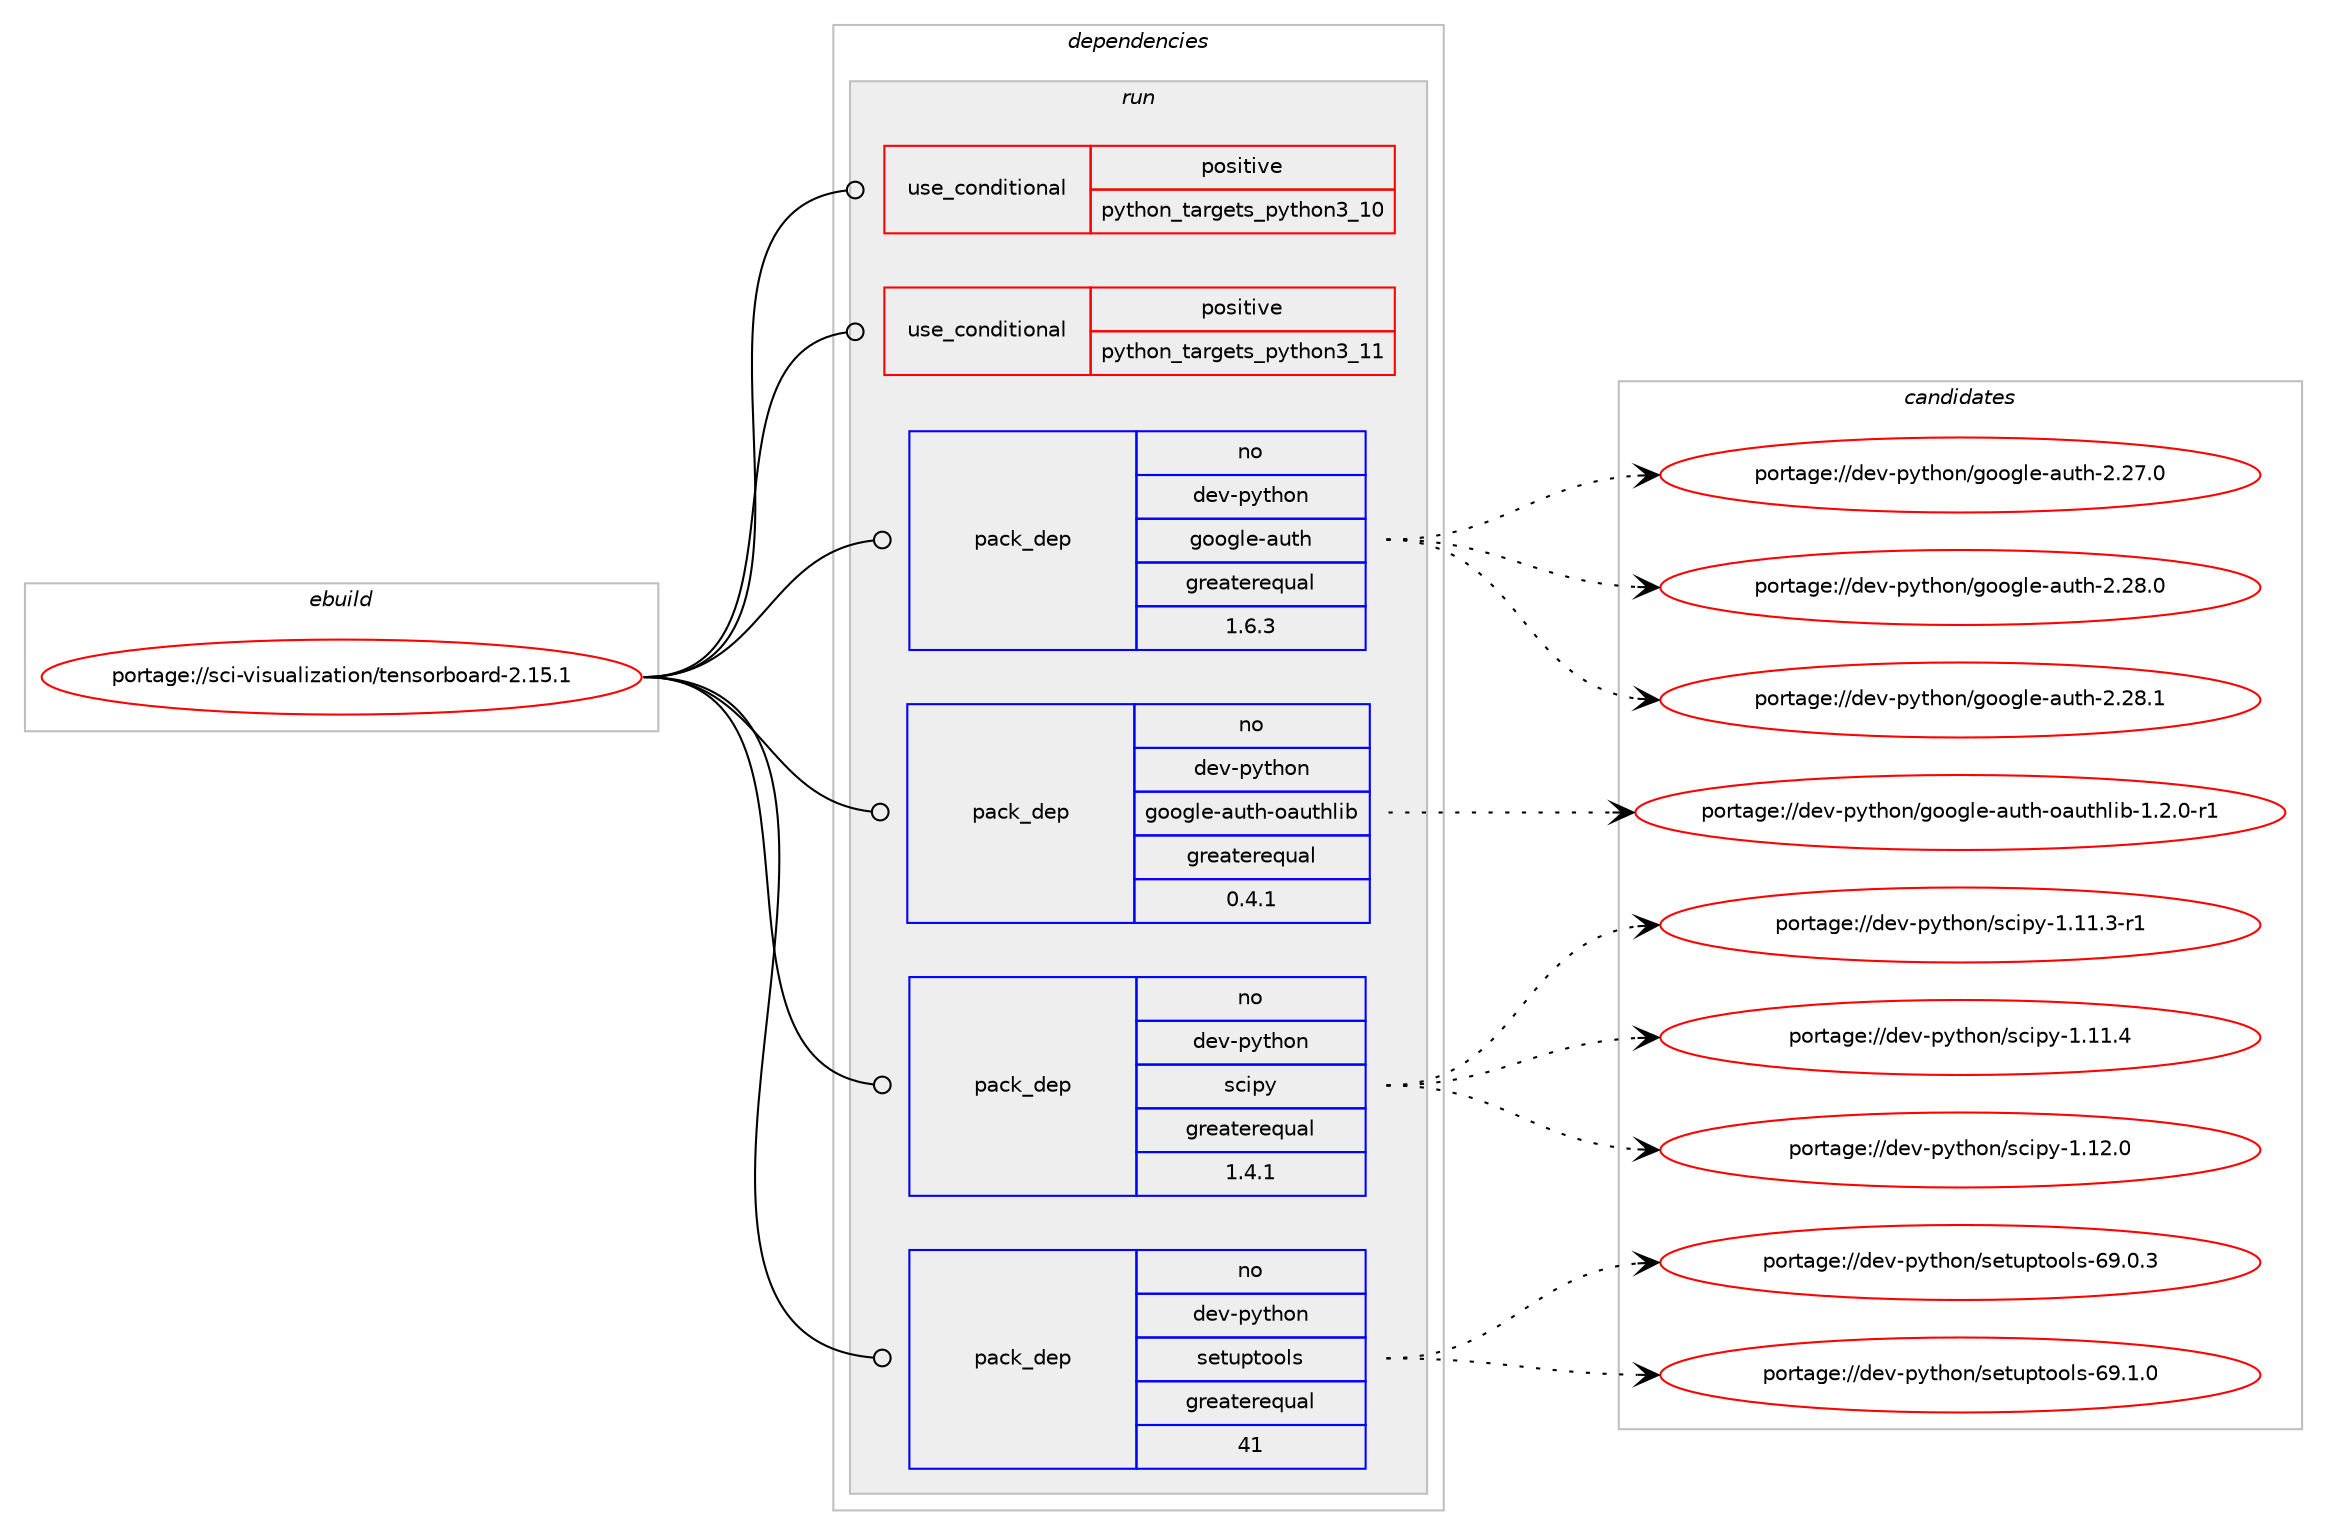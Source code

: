 digraph prolog {

# *************
# Graph options
# *************

newrank=true;
concentrate=true;
compound=true;
graph [rankdir=LR,fontname=Helvetica,fontsize=10,ranksep=1.5];#, ranksep=2.5, nodesep=0.2];
edge  [arrowhead=vee];
node  [fontname=Helvetica,fontsize=10];

# **********
# The ebuild
# **********

subgraph cluster_leftcol {
color=gray;
rank=same;
label=<<i>ebuild</i>>;
id [label="portage://sci-visualization/tensorboard-2.15.1", color=red, width=4, href="../sci-visualization/tensorboard-2.15.1.svg"];
}

# ****************
# The dependencies
# ****************

subgraph cluster_midcol {
color=gray;
label=<<i>dependencies</i>>;
subgraph cluster_compile {
fillcolor="#eeeeee";
style=filled;
label=<<i>compile</i>>;
}
subgraph cluster_compileandrun {
fillcolor="#eeeeee";
style=filled;
label=<<i>compile and run</i>>;
}
subgraph cluster_run {
fillcolor="#eeeeee";
style=filled;
label=<<i>run</i>>;
subgraph cond11785 {
dependency17253 [label=<<TABLE BORDER="0" CELLBORDER="1" CELLSPACING="0" CELLPADDING="4"><TR><TD ROWSPAN="3" CELLPADDING="10">use_conditional</TD></TR><TR><TD>positive</TD></TR><TR><TD>python_targets_python3_10</TD></TR></TABLE>>, shape=none, color=red];
# *** BEGIN UNKNOWN DEPENDENCY TYPE (TODO) ***
# dependency17253 -> package_dependency(portage://sci-visualization/tensorboard-2.15.1,run,no,dev-lang,python,none,[,,],[slot(3.10)],[])
# *** END UNKNOWN DEPENDENCY TYPE (TODO) ***

}
id:e -> dependency17253:w [weight=20,style="solid",arrowhead="odot"];
subgraph cond11786 {
dependency17254 [label=<<TABLE BORDER="0" CELLBORDER="1" CELLSPACING="0" CELLPADDING="4"><TR><TD ROWSPAN="3" CELLPADDING="10">use_conditional</TD></TR><TR><TD>positive</TD></TR><TR><TD>python_targets_python3_11</TD></TR></TABLE>>, shape=none, color=red];
# *** BEGIN UNKNOWN DEPENDENCY TYPE (TODO) ***
# dependency17254 -> package_dependency(portage://sci-visualization/tensorboard-2.15.1,run,no,dev-lang,python,none,[,,],[slot(3.11)],[])
# *** END UNKNOWN DEPENDENCY TYPE (TODO) ***

}
id:e -> dependency17254:w [weight=20,style="solid",arrowhead="odot"];
# *** BEGIN UNKNOWN DEPENDENCY TYPE (TODO) ***
# id -> package_dependency(portage://sci-visualization/tensorboard-2.15.1,run,no,dev-python,bleach,none,[,,],[],[use(optenable(python_targets_python3_10),negative),use(optenable(python_targets_python3_11),negative)])
# *** END UNKNOWN DEPENDENCY TYPE (TODO) ***

subgraph pack5297 {
dependency17255 [label=<<TABLE BORDER="0" CELLBORDER="1" CELLSPACING="0" CELLPADDING="4" WIDTH="220"><TR><TD ROWSPAN="6" CELLPADDING="30">pack_dep</TD></TR><TR><TD WIDTH="110">no</TD></TR><TR><TD>dev-python</TD></TR><TR><TD>google-auth</TD></TR><TR><TD>greaterequal</TD></TR><TR><TD>1.6.3</TD></TR></TABLE>>, shape=none, color=blue];
}
id:e -> dependency17255:w [weight=20,style="solid",arrowhead="odot"];
subgraph pack5298 {
dependency17256 [label=<<TABLE BORDER="0" CELLBORDER="1" CELLSPACING="0" CELLPADDING="4" WIDTH="220"><TR><TD ROWSPAN="6" CELLPADDING="30">pack_dep</TD></TR><TR><TD WIDTH="110">no</TD></TR><TR><TD>dev-python</TD></TR><TR><TD>google-auth-oauthlib</TD></TR><TR><TD>greaterequal</TD></TR><TR><TD>0.4.1</TD></TR></TABLE>>, shape=none, color=blue];
}
id:e -> dependency17256:w [weight=20,style="solid",arrowhead="odot"];
# *** BEGIN UNKNOWN DEPENDENCY TYPE (TODO) ***
# id -> package_dependency(portage://sci-visualization/tensorboard-2.15.1,run,no,dev-python,grpcio,none,[,,],[],[use(optenable(python_targets_python3_10),negative),use(optenable(python_targets_python3_11),negative)])
# *** END UNKNOWN DEPENDENCY TYPE (TODO) ***

# *** BEGIN UNKNOWN DEPENDENCY TYPE (TODO) ***
# id -> package_dependency(portage://sci-visualization/tensorboard-2.15.1,run,no,dev-python,html5lib,none,[,,],[],[use(optenable(python_targets_python3_10),negative),use(optenable(python_targets_python3_11),negative)])
# *** END UNKNOWN DEPENDENCY TYPE (TODO) ***

# *** BEGIN UNKNOWN DEPENDENCY TYPE (TODO) ***
# id -> package_dependency(portage://sci-visualization/tensorboard-2.15.1,run,no,dev-python,markdown,none,[,,],[],[use(optenable(python_targets_python3_10),negative),use(optenable(python_targets_python3_11),negative)])
# *** END UNKNOWN DEPENDENCY TYPE (TODO) ***

# *** BEGIN UNKNOWN DEPENDENCY TYPE (TODO) ***
# id -> package_dependency(portage://sci-visualization/tensorboard-2.15.1,run,no,dev-python,numpy,none,[,,],[],[use(optenable(python_targets_python3_10),negative),use(optenable(python_targets_python3_11),negative)])
# *** END UNKNOWN DEPENDENCY TYPE (TODO) ***

# *** BEGIN UNKNOWN DEPENDENCY TYPE (TODO) ***
# id -> package_dependency(portage://sci-visualization/tensorboard-2.15.1,run,no,dev-python,protobuf-python,none,[,,],[],[use(optenable(python_targets_python3_10),negative),use(optenable(python_targets_python3_11),negative)])
# *** END UNKNOWN DEPENDENCY TYPE (TODO) ***

subgraph pack5299 {
dependency17257 [label=<<TABLE BORDER="0" CELLBORDER="1" CELLSPACING="0" CELLPADDING="4" WIDTH="220"><TR><TD ROWSPAN="6" CELLPADDING="30">pack_dep</TD></TR><TR><TD WIDTH="110">no</TD></TR><TR><TD>dev-python</TD></TR><TR><TD>scipy</TD></TR><TR><TD>greaterequal</TD></TR><TR><TD>1.4.1</TD></TR></TABLE>>, shape=none, color=blue];
}
id:e -> dependency17257:w [weight=20,style="solid",arrowhead="odot"];
subgraph pack5300 {
dependency17258 [label=<<TABLE BORDER="0" CELLBORDER="1" CELLSPACING="0" CELLPADDING="4" WIDTH="220"><TR><TD ROWSPAN="6" CELLPADDING="30">pack_dep</TD></TR><TR><TD WIDTH="110">no</TD></TR><TR><TD>dev-python</TD></TR><TR><TD>setuptools</TD></TR><TR><TD>greaterequal</TD></TR><TR><TD>41</TD></TR></TABLE>>, shape=none, color=blue];
}
id:e -> dependency17258:w [weight=20,style="solid",arrowhead="odot"];
# *** BEGIN UNKNOWN DEPENDENCY TYPE (TODO) ***
# id -> package_dependency(portage://sci-visualization/tensorboard-2.15.1,run,no,dev-python,six,none,[,,],[],[use(optenable(python_targets_python3_10),negative),use(optenable(python_targets_python3_11),negative)])
# *** END UNKNOWN DEPENDENCY TYPE (TODO) ***

# *** BEGIN UNKNOWN DEPENDENCY TYPE (TODO) ***
# id -> package_dependency(portage://sci-visualization/tensorboard-2.15.1,run,no,dev-python,werkzeug,none,[,,],[],[use(optenable(python_targets_python3_10),negative),use(optenable(python_targets_python3_11),negative)])
# *** END UNKNOWN DEPENDENCY TYPE (TODO) ***

# *** BEGIN UNKNOWN DEPENDENCY TYPE (TODO) ***
# id -> package_dependency(portage://sci-visualization/tensorboard-2.15.1,run,no,dev-python,wheel,none,[,,],[],[use(optenable(python_targets_python3_10),negative),use(optenable(python_targets_python3_11),negative)])
# *** END UNKNOWN DEPENDENCY TYPE (TODO) ***

}
}

# **************
# The candidates
# **************

subgraph cluster_choices {
rank=same;
color=gray;
label=<<i>candidates</i>>;

subgraph choice5297 {
color=black;
nodesep=1;
choice1001011184511212111610411111047103111111103108101459711711610445504650554648 [label="portage://dev-python/google-auth-2.27.0", color=red, width=4,href="../dev-python/google-auth-2.27.0.svg"];
choice1001011184511212111610411111047103111111103108101459711711610445504650564648 [label="portage://dev-python/google-auth-2.28.0", color=red, width=4,href="../dev-python/google-auth-2.28.0.svg"];
choice1001011184511212111610411111047103111111103108101459711711610445504650564649 [label="portage://dev-python/google-auth-2.28.1", color=red, width=4,href="../dev-python/google-auth-2.28.1.svg"];
dependency17255:e -> choice1001011184511212111610411111047103111111103108101459711711610445504650554648:w [style=dotted,weight="100"];
dependency17255:e -> choice1001011184511212111610411111047103111111103108101459711711610445504650564648:w [style=dotted,weight="100"];
dependency17255:e -> choice1001011184511212111610411111047103111111103108101459711711610445504650564649:w [style=dotted,weight="100"];
}
subgraph choice5298 {
color=black;
nodesep=1;
choice100101118451121211161041111104710311111110310810145971171161044511197117116104108105984549465046484511449 [label="portage://dev-python/google-auth-oauthlib-1.2.0-r1", color=red, width=4,href="../dev-python/google-auth-oauthlib-1.2.0-r1.svg"];
dependency17256:e -> choice100101118451121211161041111104710311111110310810145971171161044511197117116104108105984549465046484511449:w [style=dotted,weight="100"];
}
subgraph choice5299 {
color=black;
nodesep=1;
choice100101118451121211161041111104711599105112121454946494946514511449 [label="portage://dev-python/scipy-1.11.3-r1", color=red, width=4,href="../dev-python/scipy-1.11.3-r1.svg"];
choice10010111845112121116104111110471159910511212145494649494652 [label="portage://dev-python/scipy-1.11.4", color=red, width=4,href="../dev-python/scipy-1.11.4.svg"];
choice10010111845112121116104111110471159910511212145494649504648 [label="portage://dev-python/scipy-1.12.0", color=red, width=4,href="../dev-python/scipy-1.12.0.svg"];
dependency17257:e -> choice100101118451121211161041111104711599105112121454946494946514511449:w [style=dotted,weight="100"];
dependency17257:e -> choice10010111845112121116104111110471159910511212145494649494652:w [style=dotted,weight="100"];
dependency17257:e -> choice10010111845112121116104111110471159910511212145494649504648:w [style=dotted,weight="100"];
}
subgraph choice5300 {
color=black;
nodesep=1;
choice100101118451121211161041111104711510111611711211611111110811545545746484651 [label="portage://dev-python/setuptools-69.0.3", color=red, width=4,href="../dev-python/setuptools-69.0.3.svg"];
choice100101118451121211161041111104711510111611711211611111110811545545746494648 [label="portage://dev-python/setuptools-69.1.0", color=red, width=4,href="../dev-python/setuptools-69.1.0.svg"];
dependency17258:e -> choice100101118451121211161041111104711510111611711211611111110811545545746484651:w [style=dotted,weight="100"];
dependency17258:e -> choice100101118451121211161041111104711510111611711211611111110811545545746494648:w [style=dotted,weight="100"];
}
}

}

